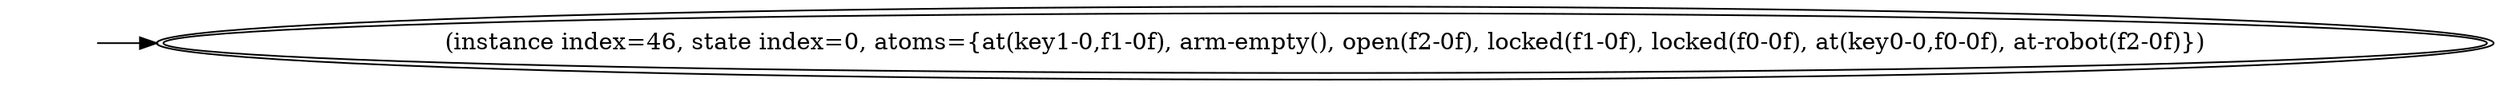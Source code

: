 digraph {
rankdir="LR"
s0[peripheries=2,label="(instance index=46, state index=0, atoms={at(key1-0,f1-0f), arm-empty(), open(f2-0f), locked(f1-0f), locked(f0-0f), at(key0-0,f0-0f), at-robot(f2-0f)})"]
Dangling [ label = "", style = invis ]
{ rank = same; Dangling }
Dangling -> s0
{ rank = same; s0}
{
}
}
